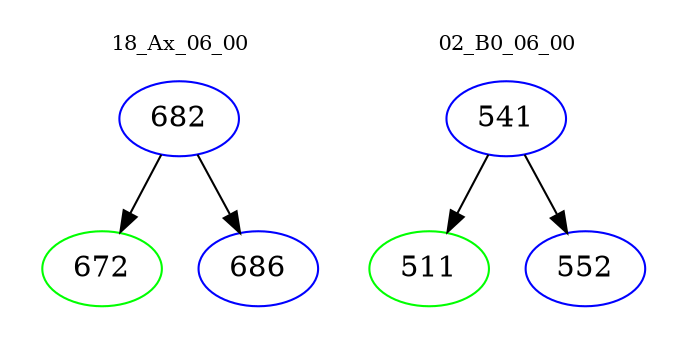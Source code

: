 digraph{
subgraph cluster_0 {
color = white
label = "18_Ax_06_00";
fontsize=10;
T0_682 [label="682", color="blue"]
T0_682 -> T0_672 [color="black"]
T0_672 [label="672", color="green"]
T0_682 -> T0_686 [color="black"]
T0_686 [label="686", color="blue"]
}
subgraph cluster_1 {
color = white
label = "02_B0_06_00";
fontsize=10;
T1_541 [label="541", color="blue"]
T1_541 -> T1_511 [color="black"]
T1_511 [label="511", color="green"]
T1_541 -> T1_552 [color="black"]
T1_552 [label="552", color="blue"]
}
}
